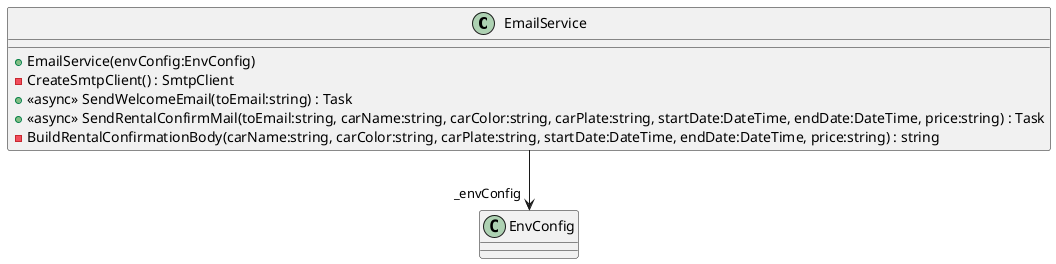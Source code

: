 @startuml
class EmailService {
    + EmailService(envConfig:EnvConfig)
    - CreateSmtpClient() : SmtpClient
    + <<async>> SendWelcomeEmail(toEmail:string) : Task
    + <<async>> SendRentalConfirmMail(toEmail:string, carName:string, carColor:string, carPlate:string, startDate:DateTime, endDate:DateTime, price:string) : Task
    - BuildRentalConfirmationBody(carName:string, carColor:string, carPlate:string, startDate:DateTime, endDate:DateTime, price:string) : string
}
EmailService --> "_envConfig" EnvConfig
@enduml
